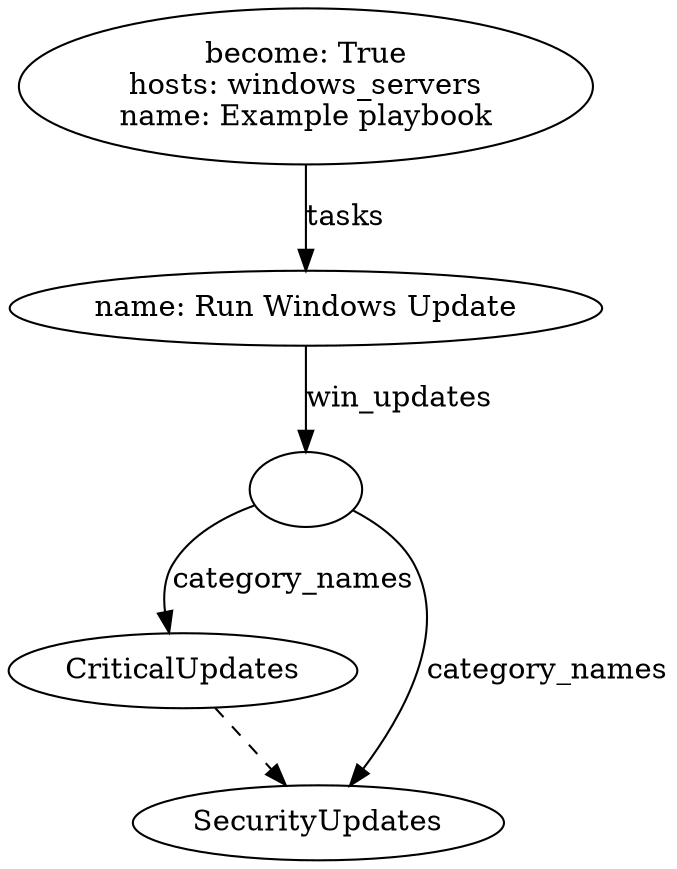 digraph graphname {
2105 [label="CriticalUpdates"];
2106 [label="SecurityUpdates"];
2104 [label=""];
2104 -> 2105 [label="category_names"];
2104 -> 2106 [label="category_names"];
2105 -> 2106 [style="dashed"];
2103 [label="name: Run Windows Update\n"];
2103 -> 2104 [label="win_updates"];
2102 [label="become: True\nhosts: windows_servers\nname: Example playbook\n"];
2102 -> 2103 [label="tasks"];
}

